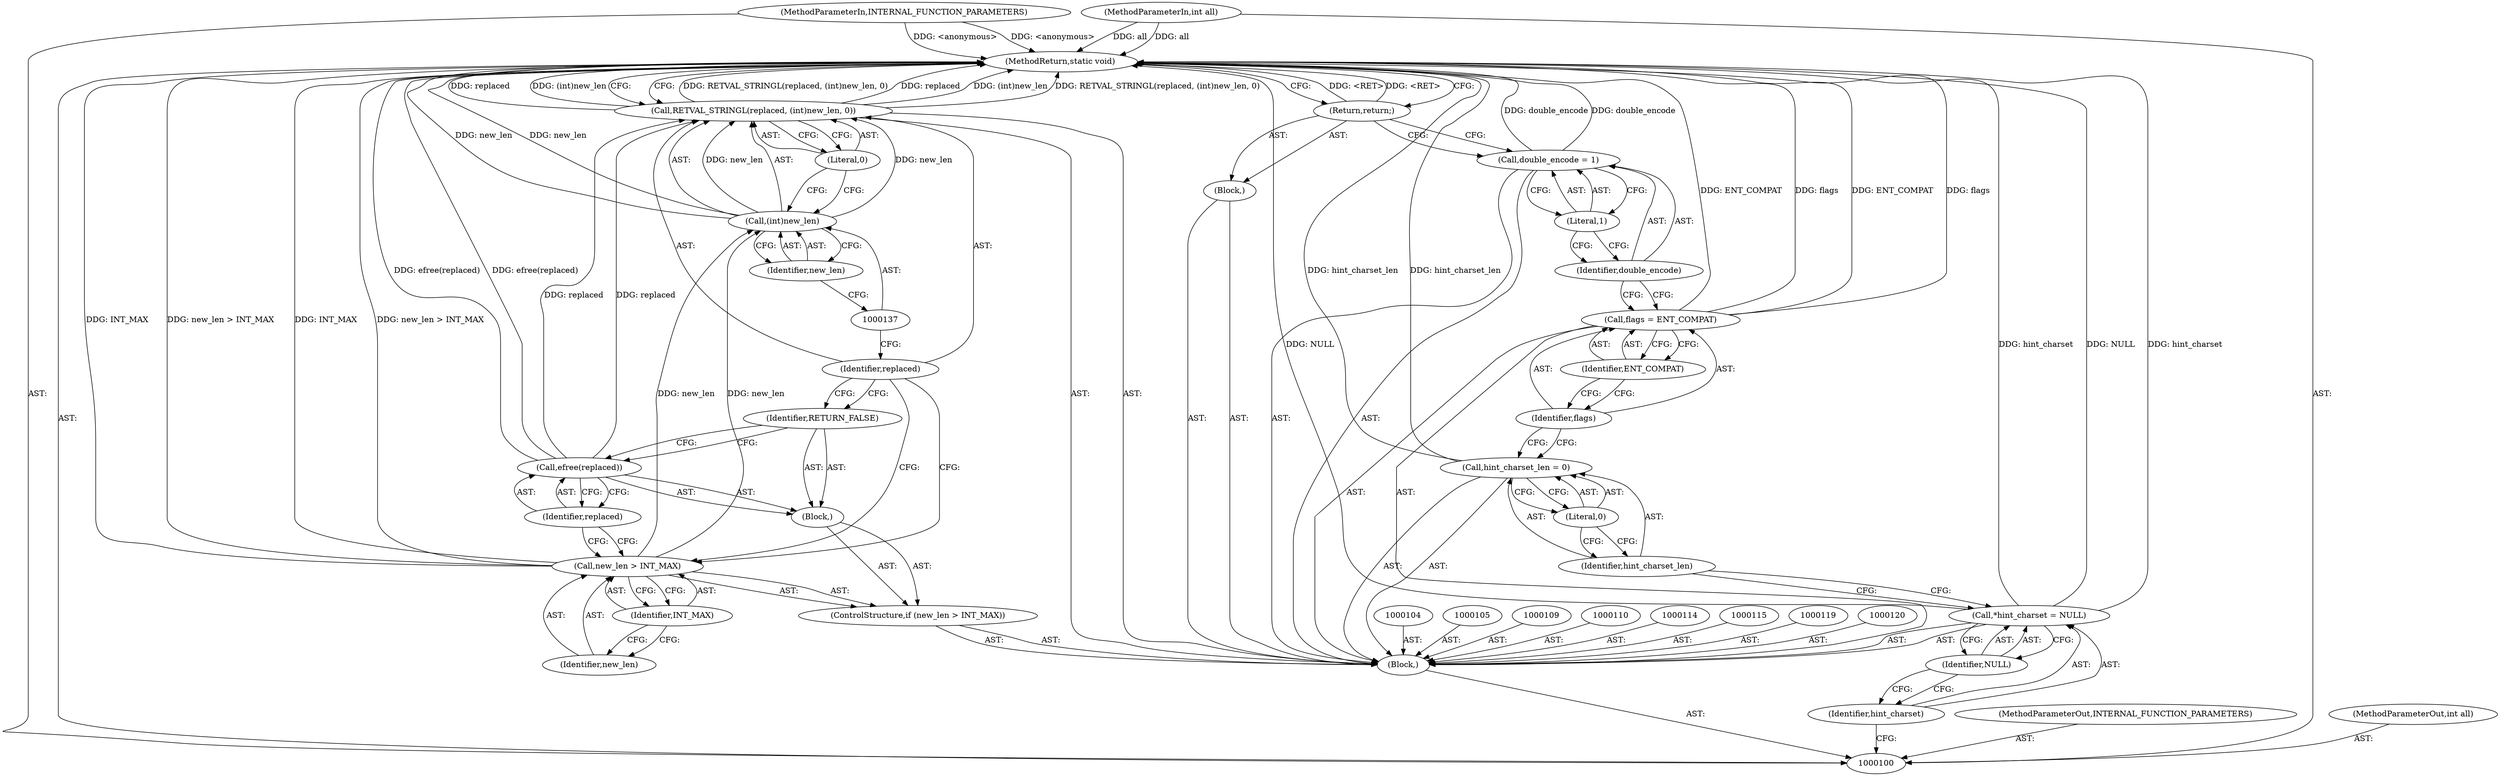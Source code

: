 digraph "0_php-src_0da8b8b801f9276359262f1ef8274c7812d3dfda?w=1_6" {
"1000140" [label="(MethodReturn,static void)"];
"1000101" [label="(MethodParameterIn,INTERNAL_FUNCTION_PARAMETERS)"];
"1000176" [label="(MethodParameterOut,INTERNAL_FUNCTION_PARAMETERS)"];
"1000102" [label="(MethodParameterIn,int all)"];
"1000177" [label="(MethodParameterOut,int all)"];
"1000124" [label="(Block,)"];
"1000125" [label="(Return,return;)"];
"1000126" [label="(ControlStructure,if (new_len > INT_MAX))"];
"1000129" [label="(Identifier,INT_MAX)"];
"1000130" [label="(Block,)"];
"1000127" [label="(Call,new_len > INT_MAX)"];
"1000128" [label="(Identifier,new_len)"];
"1000131" [label="(Call,efree(replaced))"];
"1000132" [label="(Identifier,replaced)"];
"1000133" [label="(Identifier,RETURN_FALSE)"];
"1000135" [label="(Identifier,replaced)"];
"1000134" [label="(Call,RETVAL_STRINGL(replaced, (int)new_len, 0))"];
"1000136" [label="(Call,(int)new_len)"];
"1000138" [label="(Identifier,new_len)"];
"1000139" [label="(Literal,0)"];
"1000103" [label="(Block,)"];
"1000106" [label="(Call,*hint_charset = NULL)"];
"1000107" [label="(Identifier,hint_charset)"];
"1000108" [label="(Identifier,NULL)"];
"1000111" [label="(Call,hint_charset_len = 0)"];
"1000112" [label="(Identifier,hint_charset_len)"];
"1000113" [label="(Literal,0)"];
"1000118" [label="(Identifier,ENT_COMPAT)"];
"1000116" [label="(Call,flags = ENT_COMPAT)"];
"1000117" [label="(Identifier,flags)"];
"1000121" [label="(Call,double_encode = 1)"];
"1000122" [label="(Identifier,double_encode)"];
"1000123" [label="(Literal,1)"];
"1000140" -> "1000100"  [label="AST: "];
"1000140" -> "1000125"  [label="CFG: "];
"1000140" -> "1000134"  [label="CFG: "];
"1000125" -> "1000140"  [label="DDG: <RET>"];
"1000116" -> "1000140"  [label="DDG: flags"];
"1000116" -> "1000140"  [label="DDG: ENT_COMPAT"];
"1000106" -> "1000140"  [label="DDG: NULL"];
"1000106" -> "1000140"  [label="DDG: hint_charset"];
"1000127" -> "1000140"  [label="DDG: new_len > INT_MAX"];
"1000127" -> "1000140"  [label="DDG: INT_MAX"];
"1000136" -> "1000140"  [label="DDG: new_len"];
"1000131" -> "1000140"  [label="DDG: efree(replaced)"];
"1000134" -> "1000140"  [label="DDG: RETVAL_STRINGL(replaced, (int)new_len, 0)"];
"1000134" -> "1000140"  [label="DDG: replaced"];
"1000134" -> "1000140"  [label="DDG: (int)new_len"];
"1000102" -> "1000140"  [label="DDG: all"];
"1000111" -> "1000140"  [label="DDG: hint_charset_len"];
"1000101" -> "1000140"  [label="DDG: <anonymous>"];
"1000121" -> "1000140"  [label="DDG: double_encode"];
"1000101" -> "1000100"  [label="AST: "];
"1000101" -> "1000140"  [label="DDG: <anonymous>"];
"1000176" -> "1000100"  [label="AST: "];
"1000102" -> "1000100"  [label="AST: "];
"1000102" -> "1000140"  [label="DDG: all"];
"1000177" -> "1000100"  [label="AST: "];
"1000124" -> "1000103"  [label="AST: "];
"1000125" -> "1000124"  [label="AST: "];
"1000125" -> "1000124"  [label="AST: "];
"1000125" -> "1000121"  [label="CFG: "];
"1000140" -> "1000125"  [label="CFG: "];
"1000125" -> "1000140"  [label="DDG: <RET>"];
"1000126" -> "1000103"  [label="AST: "];
"1000127" -> "1000126"  [label="AST: "];
"1000130" -> "1000126"  [label="AST: "];
"1000129" -> "1000127"  [label="AST: "];
"1000129" -> "1000128"  [label="CFG: "];
"1000127" -> "1000129"  [label="CFG: "];
"1000130" -> "1000126"  [label="AST: "];
"1000131" -> "1000130"  [label="AST: "];
"1000133" -> "1000130"  [label="AST: "];
"1000127" -> "1000126"  [label="AST: "];
"1000127" -> "1000129"  [label="CFG: "];
"1000128" -> "1000127"  [label="AST: "];
"1000129" -> "1000127"  [label="AST: "];
"1000132" -> "1000127"  [label="CFG: "];
"1000135" -> "1000127"  [label="CFG: "];
"1000127" -> "1000140"  [label="DDG: new_len > INT_MAX"];
"1000127" -> "1000140"  [label="DDG: INT_MAX"];
"1000127" -> "1000136"  [label="DDG: new_len"];
"1000128" -> "1000127"  [label="AST: "];
"1000129" -> "1000128"  [label="CFG: "];
"1000131" -> "1000130"  [label="AST: "];
"1000131" -> "1000132"  [label="CFG: "];
"1000132" -> "1000131"  [label="AST: "];
"1000133" -> "1000131"  [label="CFG: "];
"1000131" -> "1000140"  [label="DDG: efree(replaced)"];
"1000131" -> "1000134"  [label="DDG: replaced"];
"1000132" -> "1000131"  [label="AST: "];
"1000132" -> "1000127"  [label="CFG: "];
"1000131" -> "1000132"  [label="CFG: "];
"1000133" -> "1000130"  [label="AST: "];
"1000133" -> "1000131"  [label="CFG: "];
"1000135" -> "1000133"  [label="CFG: "];
"1000135" -> "1000134"  [label="AST: "];
"1000135" -> "1000133"  [label="CFG: "];
"1000135" -> "1000127"  [label="CFG: "];
"1000137" -> "1000135"  [label="CFG: "];
"1000134" -> "1000103"  [label="AST: "];
"1000134" -> "1000139"  [label="CFG: "];
"1000135" -> "1000134"  [label="AST: "];
"1000136" -> "1000134"  [label="AST: "];
"1000139" -> "1000134"  [label="AST: "];
"1000140" -> "1000134"  [label="CFG: "];
"1000134" -> "1000140"  [label="DDG: RETVAL_STRINGL(replaced, (int)new_len, 0)"];
"1000134" -> "1000140"  [label="DDG: replaced"];
"1000134" -> "1000140"  [label="DDG: (int)new_len"];
"1000131" -> "1000134"  [label="DDG: replaced"];
"1000136" -> "1000134"  [label="DDG: new_len"];
"1000136" -> "1000134"  [label="AST: "];
"1000136" -> "1000138"  [label="CFG: "];
"1000137" -> "1000136"  [label="AST: "];
"1000138" -> "1000136"  [label="AST: "];
"1000139" -> "1000136"  [label="CFG: "];
"1000136" -> "1000140"  [label="DDG: new_len"];
"1000136" -> "1000134"  [label="DDG: new_len"];
"1000127" -> "1000136"  [label="DDG: new_len"];
"1000138" -> "1000136"  [label="AST: "];
"1000138" -> "1000137"  [label="CFG: "];
"1000136" -> "1000138"  [label="CFG: "];
"1000139" -> "1000134"  [label="AST: "];
"1000139" -> "1000136"  [label="CFG: "];
"1000134" -> "1000139"  [label="CFG: "];
"1000103" -> "1000100"  [label="AST: "];
"1000104" -> "1000103"  [label="AST: "];
"1000105" -> "1000103"  [label="AST: "];
"1000106" -> "1000103"  [label="AST: "];
"1000109" -> "1000103"  [label="AST: "];
"1000110" -> "1000103"  [label="AST: "];
"1000111" -> "1000103"  [label="AST: "];
"1000114" -> "1000103"  [label="AST: "];
"1000115" -> "1000103"  [label="AST: "];
"1000116" -> "1000103"  [label="AST: "];
"1000119" -> "1000103"  [label="AST: "];
"1000120" -> "1000103"  [label="AST: "];
"1000121" -> "1000103"  [label="AST: "];
"1000124" -> "1000103"  [label="AST: "];
"1000126" -> "1000103"  [label="AST: "];
"1000134" -> "1000103"  [label="AST: "];
"1000106" -> "1000103"  [label="AST: "];
"1000106" -> "1000108"  [label="CFG: "];
"1000107" -> "1000106"  [label="AST: "];
"1000108" -> "1000106"  [label="AST: "];
"1000112" -> "1000106"  [label="CFG: "];
"1000106" -> "1000140"  [label="DDG: NULL"];
"1000106" -> "1000140"  [label="DDG: hint_charset"];
"1000107" -> "1000106"  [label="AST: "];
"1000107" -> "1000100"  [label="CFG: "];
"1000108" -> "1000107"  [label="CFG: "];
"1000108" -> "1000106"  [label="AST: "];
"1000108" -> "1000107"  [label="CFG: "];
"1000106" -> "1000108"  [label="CFG: "];
"1000111" -> "1000103"  [label="AST: "];
"1000111" -> "1000113"  [label="CFG: "];
"1000112" -> "1000111"  [label="AST: "];
"1000113" -> "1000111"  [label="AST: "];
"1000117" -> "1000111"  [label="CFG: "];
"1000111" -> "1000140"  [label="DDG: hint_charset_len"];
"1000112" -> "1000111"  [label="AST: "];
"1000112" -> "1000106"  [label="CFG: "];
"1000113" -> "1000112"  [label="CFG: "];
"1000113" -> "1000111"  [label="AST: "];
"1000113" -> "1000112"  [label="CFG: "];
"1000111" -> "1000113"  [label="CFG: "];
"1000118" -> "1000116"  [label="AST: "];
"1000118" -> "1000117"  [label="CFG: "];
"1000116" -> "1000118"  [label="CFG: "];
"1000116" -> "1000103"  [label="AST: "];
"1000116" -> "1000118"  [label="CFG: "];
"1000117" -> "1000116"  [label="AST: "];
"1000118" -> "1000116"  [label="AST: "];
"1000122" -> "1000116"  [label="CFG: "];
"1000116" -> "1000140"  [label="DDG: flags"];
"1000116" -> "1000140"  [label="DDG: ENT_COMPAT"];
"1000117" -> "1000116"  [label="AST: "];
"1000117" -> "1000111"  [label="CFG: "];
"1000118" -> "1000117"  [label="CFG: "];
"1000121" -> "1000103"  [label="AST: "];
"1000121" -> "1000123"  [label="CFG: "];
"1000122" -> "1000121"  [label="AST: "];
"1000123" -> "1000121"  [label="AST: "];
"1000125" -> "1000121"  [label="CFG: "];
"1000121" -> "1000140"  [label="DDG: double_encode"];
"1000122" -> "1000121"  [label="AST: "];
"1000122" -> "1000116"  [label="CFG: "];
"1000123" -> "1000122"  [label="CFG: "];
"1000123" -> "1000121"  [label="AST: "];
"1000123" -> "1000122"  [label="CFG: "];
"1000121" -> "1000123"  [label="CFG: "];
}
